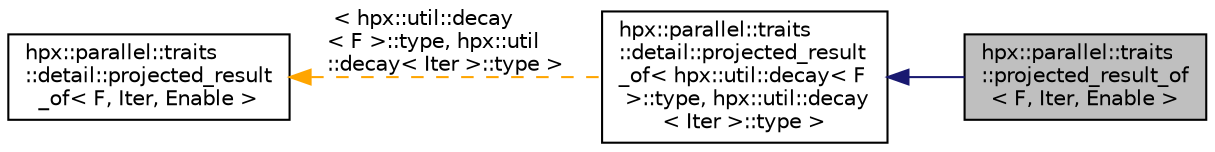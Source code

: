 digraph "hpx::parallel::traits::projected_result_of&lt; F, Iter, Enable &gt;"
{
  edge [fontname="Helvetica",fontsize="10",labelfontname="Helvetica",labelfontsize="10"];
  node [fontname="Helvetica",fontsize="10",shape=record];
  rankdir="LR";
  Node3 [label="hpx::parallel::traits\l::projected_result_of\l\< F, Iter, Enable \>",height=0.2,width=0.4,color="black", fillcolor="grey75", style="filled", fontcolor="black"];
  Node4 -> Node3 [dir="back",color="midnightblue",fontsize="10",style="solid",fontname="Helvetica"];
  Node4 [label="hpx::parallel::traits\l::detail::projected_result\l_of\< hpx::util::decay\< F\l \>::type, hpx::util::decay\l\< Iter \>::type \>",height=0.2,width=0.4,color="black", fillcolor="white", style="filled",URL="$de/d39/structhpx_1_1parallel_1_1traits_1_1detail_1_1projected__result__of.html"];
  Node5 -> Node4 [dir="back",color="orange",fontsize="10",style="dashed",label=" \< hpx::util::decay\l\< F \>::type, hpx::util\l::decay\< Iter \>::type \>" ,fontname="Helvetica"];
  Node5 [label="hpx::parallel::traits\l::detail::projected_result\l_of\< F, Iter, Enable \>",height=0.2,width=0.4,color="black", fillcolor="white", style="filled",URL="$de/d39/structhpx_1_1parallel_1_1traits_1_1detail_1_1projected__result__of.html"];
}
